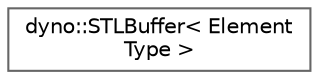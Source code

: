 digraph "Graphical Class Hierarchy"
{
 // LATEX_PDF_SIZE
  bgcolor="transparent";
  edge [fontname=Helvetica,fontsize=10,labelfontname=Helvetica,labelfontsize=10];
  node [fontname=Helvetica,fontsize=10,shape=box,height=0.2,width=0.4];
  rankdir="LR";
  Node0 [id="Node000000",label="dyno::STLBuffer\< Element\lType \>",height=0.2,width=0.4,color="grey40", fillcolor="white", style="filled",URL="$classdyno_1_1_s_t_l_buffer.html",tooltip=" "];
}
